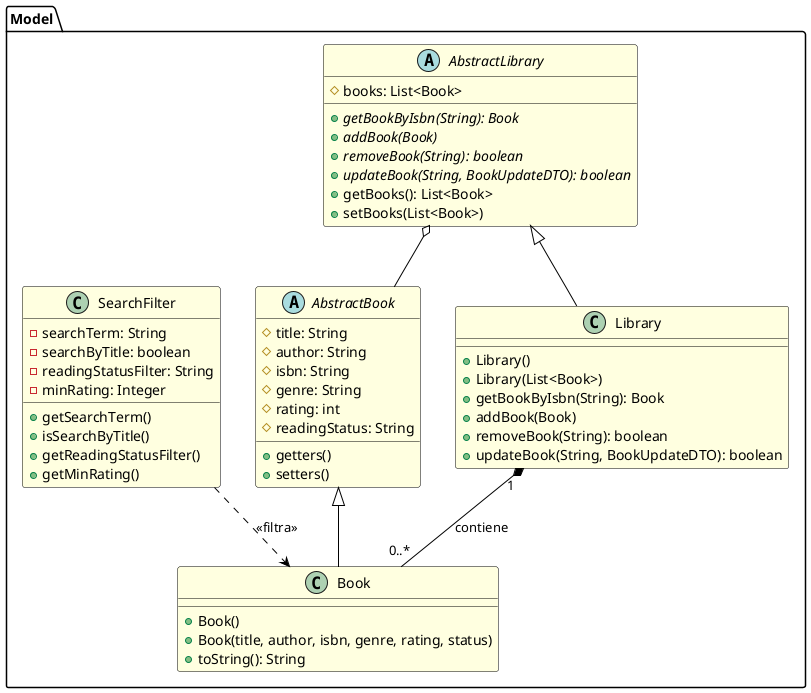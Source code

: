 @startuml Model Component Diagram

skinparam class {
    BackgroundColor LightYellow
    BorderColor Black
    ArrowColor Black
}

package "Model" {
    abstract class AbstractBook {
        # title: String
        # author: String
        # isbn: String
        # genre: String
        # rating: int
        # readingStatus: String
        + getters()
        + setters()
    }

    abstract class AbstractLibrary {
        # books: List<Book>
        + {abstract} getBookByIsbn(String): Book
        + {abstract} addBook(Book)
        + {abstract} removeBook(String): boolean
        + {abstract} updateBook(String, BookUpdateDTO): boolean
        + getBooks(): List<Book>
        + setBooks(List<Book>)
    }

    class Book {
        + Book()
        + Book(title, author, isbn, genre, rating, status)
        + toString(): String
    }

    class Library {
        + Library()
        + Library(List<Book>)
        + getBookByIsbn(String): Book
        + addBook(Book)
        + removeBook(String): boolean
        + updateBook(String, BookUpdateDTO): boolean
    }

    class SearchFilter {
        - searchTerm: String
        - searchByTitle: boolean
        - readingStatusFilter: String
        - minRating: Integer
        + getSearchTerm()
        + isSearchByTitle()
        + getReadingStatusFilter()
        + getMinRating()
    }


}

' Relazioni
AbstractLibrary <|-- Library
AbstractBook <|-- Book
Library "1" *-- "0..*" Book : contiene
SearchFilter ..> Book : << filtra >>
AbstractLibrary o-- AbstractBook

@enduml

